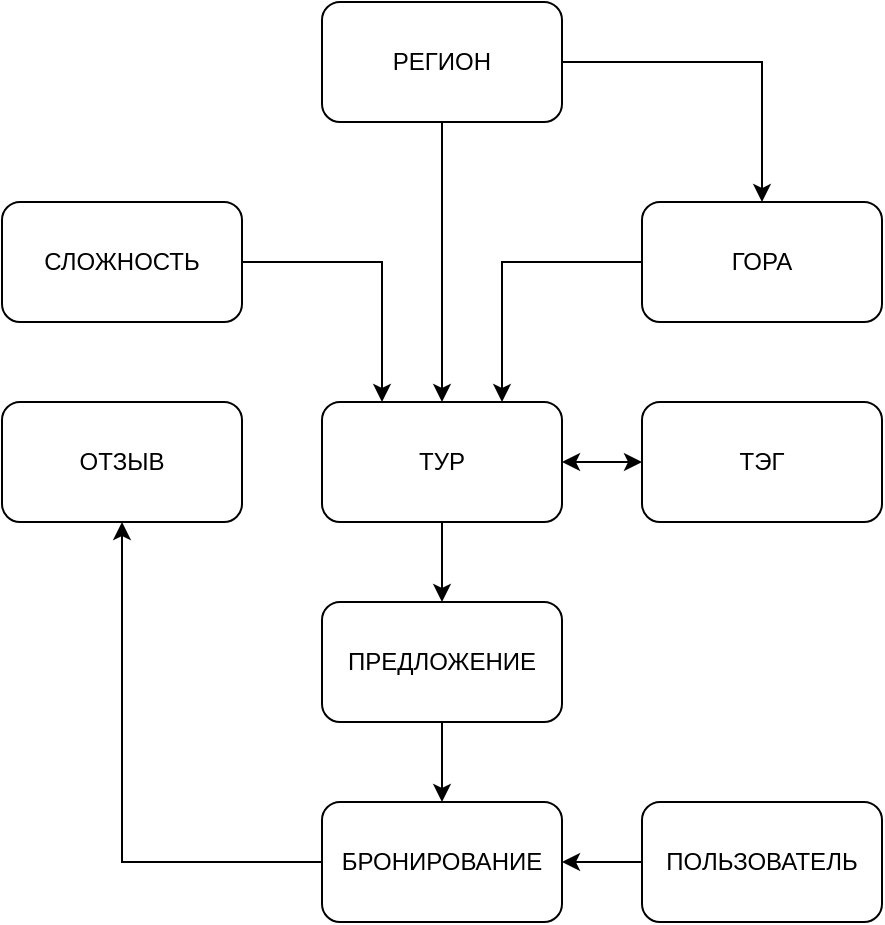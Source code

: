 <mxfile pages="2" scale="1" border="10">
    <diagram id="dadOedTbFq0lM78iQjFx" name="concept-model">
        <mxGraphModel dx="817" dy="595" grid="1" gridSize="10" guides="1" tooltips="1" connect="1" arrows="1" fold="1" page="1" pageScale="1" pageWidth="827" pageHeight="1169" background="#ffffff" math="0" shadow="0">
            <root>
                <mxCell id="0"/>
                <mxCell id="1" parent="0"/>
                <mxCell id="cEJtKcfVc4VnsCkhs9IN-14" style="edgeStyle=orthogonalEdgeStyle;rounded=0;orthogonalLoop=1;jettySize=auto;html=1;exitX=0;exitY=0.5;exitDx=0;exitDy=0;entryX=0.75;entryY=0;entryDx=0;entryDy=0;startArrow=none;startFill=0;" parent="1" source="cEJtKcfVc4VnsCkhs9IN-1" target="cEJtKcfVc4VnsCkhs9IN-6" edge="1">
                    <mxGeometry relative="1" as="geometry"/>
                </mxCell>
                <mxCell id="cEJtKcfVc4VnsCkhs9IN-1" value="ГОРА" style="rounded=1;whiteSpace=wrap;html=1;" parent="1" vertex="1">
                    <mxGeometry x="320" y="100" width="120" height="60" as="geometry"/>
                </mxCell>
                <mxCell id="cEJtKcfVc4VnsCkhs9IN-22" style="edgeStyle=orthogonalEdgeStyle;rounded=0;orthogonalLoop=1;jettySize=auto;html=1;exitX=0;exitY=0.5;exitDx=0;exitDy=0;entryX=0.5;entryY=1;entryDx=0;entryDy=0;startArrow=none;startFill=0;" parent="1" source="cEJtKcfVc4VnsCkhs9IN-9" target="cEJtKcfVc4VnsCkhs9IN-7" edge="1">
                    <mxGeometry relative="1" as="geometry"/>
                </mxCell>
                <mxCell id="VPXc2_UPhBcGTLR8rn69-4" style="edgeStyle=orthogonalEdgeStyle;rounded=0;html=1;exitX=0;exitY=0.5;exitDx=0;exitDy=0;entryX=1;entryY=0.5;entryDx=0;entryDy=0;strokeColor=default;" edge="1" parent="1" source="cEJtKcfVc4VnsCkhs9IN-2" target="cEJtKcfVc4VnsCkhs9IN-9">
                    <mxGeometry relative="1" as="geometry"/>
                </mxCell>
                <mxCell id="cEJtKcfVc4VnsCkhs9IN-2" value="ПОЛЬЗОВАТЕЛЬ" style="rounded=1;whiteSpace=wrap;html=1;" parent="1" vertex="1">
                    <mxGeometry x="320" y="400" width="120" height="60" as="geometry"/>
                </mxCell>
                <mxCell id="cEJtKcfVc4VnsCkhs9IN-16" style="edgeStyle=orthogonalEdgeStyle;rounded=0;orthogonalLoop=1;jettySize=auto;html=1;exitX=0;exitY=0.5;exitDx=0;exitDy=0;entryX=1;entryY=0.5;entryDx=0;entryDy=0;startArrow=classic;startFill=1;" parent="1" source="cEJtKcfVc4VnsCkhs9IN-4" target="cEJtKcfVc4VnsCkhs9IN-6" edge="1">
                    <mxGeometry relative="1" as="geometry"/>
                </mxCell>
                <mxCell id="cEJtKcfVc4VnsCkhs9IN-4" value="ТЭГ" style="rounded=1;whiteSpace=wrap;html=1;" parent="1" vertex="1">
                    <mxGeometry x="320" y="200" width="120" height="60" as="geometry"/>
                </mxCell>
                <mxCell id="cEJtKcfVc4VnsCkhs9IN-19" style="edgeStyle=orthogonalEdgeStyle;rounded=0;orthogonalLoop=1;jettySize=auto;html=1;exitX=1;exitY=0.5;exitDx=0;exitDy=0;entryX=0.25;entryY=0;entryDx=0;entryDy=0;startArrow=none;startFill=0;" parent="1" source="cEJtKcfVc4VnsCkhs9IN-5" target="cEJtKcfVc4VnsCkhs9IN-6" edge="1">
                    <mxGeometry relative="1" as="geometry"/>
                </mxCell>
                <mxCell id="cEJtKcfVc4VnsCkhs9IN-5" value="СЛОЖНОСТЬ" style="rounded=1;whiteSpace=wrap;html=1;" parent="1" vertex="1">
                    <mxGeometry y="100" width="120" height="60" as="geometry"/>
                </mxCell>
                <mxCell id="cEJtKcfVc4VnsCkhs9IN-6" value="ТУР" style="rounded=1;whiteSpace=wrap;html=1;" parent="1" vertex="1">
                    <mxGeometry x="160" y="200" width="120" height="60" as="geometry"/>
                </mxCell>
                <mxCell id="cEJtKcfVc4VnsCkhs9IN-7" value="ОТЗЫВ" style="rounded=1;whiteSpace=wrap;html=1;" parent="1" vertex="1">
                    <mxGeometry y="200" width="120" height="60" as="geometry"/>
                </mxCell>
                <mxCell id="cEJtKcfVc4VnsCkhs9IN-20" style="edgeStyle=orthogonalEdgeStyle;rounded=0;orthogonalLoop=1;jettySize=auto;html=1;exitX=0.5;exitY=0;exitDx=0;exitDy=0;entryX=0.5;entryY=1;entryDx=0;entryDy=0;startArrow=classic;startFill=1;endArrow=none;endFill=0;" parent="1" source="pKHp5c_XN5pBLhe2dibu-1" target="cEJtKcfVc4VnsCkhs9IN-6" edge="1">
                    <mxGeometry relative="1" as="geometry"/>
                </mxCell>
                <mxCell id="cEJtKcfVc4VnsCkhs9IN-9" value="БРОНИРОВАНИЕ" style="rounded=1;whiteSpace=wrap;html=1;" parent="1" vertex="1">
                    <mxGeometry x="160" y="400" width="120" height="60" as="geometry"/>
                </mxCell>
                <mxCell id="Bdv3iHwwd-AnzaTc91V5-2" style="edgeStyle=orthogonalEdgeStyle;rounded=0;html=1;exitX=0.5;exitY=1;exitDx=0;exitDy=0;entryX=0.5;entryY=0;entryDx=0;entryDy=0;strokeColor=#000000;elbow=vertical;" parent="1" source="pKHp5c_XN5pBLhe2dibu-1" target="cEJtKcfVc4VnsCkhs9IN-9" edge="1">
                    <mxGeometry relative="1" as="geometry"/>
                </mxCell>
                <mxCell id="pKHp5c_XN5pBLhe2dibu-1" value="ПРЕДЛОЖЕНИЕ" style="rounded=1;whiteSpace=wrap;html=1;" parent="1" vertex="1">
                    <mxGeometry x="160" y="300" width="120" height="60" as="geometry"/>
                </mxCell>
                <mxCell id="VPXc2_UPhBcGTLR8rn69-6" style="edgeStyle=orthogonalEdgeStyle;rounded=0;html=1;exitX=1;exitY=0.5;exitDx=0;exitDy=0;entryX=0.5;entryY=0;entryDx=0;entryDy=0;strokeColor=default;" edge="1" parent="1" source="VPXc2_UPhBcGTLR8rn69-1" target="cEJtKcfVc4VnsCkhs9IN-1">
                    <mxGeometry relative="1" as="geometry"/>
                </mxCell>
                <mxCell id="VPXc2_UPhBcGTLR8rn69-7" style="edgeStyle=orthogonalEdgeStyle;rounded=0;html=1;exitX=0.5;exitY=1;exitDx=0;exitDy=0;entryX=0.5;entryY=0;entryDx=0;entryDy=0;strokeColor=default;" edge="1" parent="1" source="VPXc2_UPhBcGTLR8rn69-1" target="cEJtKcfVc4VnsCkhs9IN-6">
                    <mxGeometry relative="1" as="geometry"/>
                </mxCell>
                <mxCell id="VPXc2_UPhBcGTLR8rn69-1" value="РЕГИОН" style="rounded=1;whiteSpace=wrap;html=1;" vertex="1" parent="1">
                    <mxGeometry x="160" width="120" height="60" as="geometry"/>
                </mxCell>
            </root>
        </mxGraphModel>
    </diagram>
    <diagram id="P1ExRV4J2XuqFDOCSL13" name="logic-model">
        <mxGraphModel dx="817" dy="595" grid="1" gridSize="10" guides="1" tooltips="1" connect="1" arrows="1" fold="1" page="1" pageScale="1" pageWidth="827" pageHeight="1169" background="#ffffff" math="0" shadow="0">
            <root>
                <mxCell id="0"/>
                <mxCell id="1" parent="0"/>
                <mxCell id="tbdWHVoQvG-Oq0Em6Cjs-1" value="user" style="swimlane;fontStyle=0;childLayout=stackLayout;horizontal=1;startSize=30;horizontalStack=0;resizeParent=1;resizeParentMax=0;resizeLast=0;collapsible=1;marginBottom=0;rounded=0;" parent="1" vertex="1">
                    <mxGeometry x="360" y="200" width="140" height="210" as="geometry"/>
                </mxCell>
                <mxCell id="tbdWHVoQvG-Oq0Em6Cjs-2" value="id" style="text;strokeColor=none;fillColor=none;align=left;verticalAlign=middle;spacingLeft=4;spacingRight=4;overflow=hidden;points=[[0,0.5],[1,0.5]];portConstraint=eastwest;rotatable=0;rounded=0;" parent="tbdWHVoQvG-Oq0Em6Cjs-1" vertex="1">
                    <mxGeometry y="30" width="140" height="30" as="geometry"/>
                </mxCell>
                <mxCell id="tbdWHVoQvG-Oq0Em6Cjs-3" value="login" style="text;strokeColor=none;fillColor=none;align=left;verticalAlign=middle;spacingLeft=4;spacingRight=4;overflow=hidden;points=[[0,0.5],[1,0.5]];portConstraint=eastwest;rotatable=0;rounded=0;" parent="tbdWHVoQvG-Oq0Em6Cjs-1" vertex="1">
                    <mxGeometry y="60" width="140" height="30" as="geometry"/>
                </mxCell>
                <mxCell id="tbdWHVoQvG-Oq0Em6Cjs-4" value="password" style="text;strokeColor=none;fillColor=none;align=left;verticalAlign=middle;spacingLeft=4;spacingRight=4;overflow=hidden;points=[[0,0.5],[1,0.5]];portConstraint=eastwest;rotatable=0;rounded=0;" parent="tbdWHVoQvG-Oq0Em6Cjs-1" vertex="1">
                    <mxGeometry y="90" width="140" height="30" as="geometry"/>
                </mxCell>
                <mxCell id="tbdWHVoQvG-Oq0Em6Cjs-5" value="full_name" style="text;strokeColor=none;fillColor=none;align=left;verticalAlign=middle;spacingLeft=4;spacingRight=4;overflow=hidden;points=[[0,0.5],[1,0.5]];portConstraint=eastwest;rotatable=0;rounded=0;" parent="tbdWHVoQvG-Oq0Em6Cjs-1" vertex="1">
                    <mxGeometry y="120" width="140" height="30" as="geometry"/>
                </mxCell>
                <mxCell id="EQBWsieTLzW3C-MmKGB2-8" value="phone" style="text;strokeColor=none;fillColor=none;align=left;verticalAlign=middle;spacingLeft=4;spacingRight=4;overflow=hidden;points=[[0,0.5],[1,0.5]];portConstraint=eastwest;rotatable=0;rounded=0;" parent="tbdWHVoQvG-Oq0Em6Cjs-1" vertex="1">
                    <mxGeometry y="150" width="140" height="30" as="geometry"/>
                </mxCell>
                <mxCell id="2hii-CeqN-JNMRfknPXr-1" value="role" style="text;strokeColor=none;fillColor=none;align=left;verticalAlign=middle;spacingLeft=4;spacingRight=4;overflow=hidden;points=[[0,0.5],[1,0.5]];portConstraint=eastwest;rotatable=0;rounded=0;" parent="tbdWHVoQvG-Oq0Em6Cjs-1" vertex="1">
                    <mxGeometry y="180" width="140" height="30" as="geometry"/>
                </mxCell>
                <mxCell id="tbdWHVoQvG-Oq0Em6Cjs-14" value="mountain" style="swimlane;fontStyle=0;childLayout=stackLayout;horizontal=1;startSize=30;horizontalStack=0;resizeParent=1;resizeParentMax=0;resizeLast=0;collapsible=1;marginBottom=0;rounded=0;" parent="1" vertex="1">
                    <mxGeometry y="460" width="140" height="150" as="geometry"/>
                </mxCell>
                <mxCell id="tbdWHVoQvG-Oq0Em6Cjs-15" value="id" style="text;strokeColor=none;fillColor=none;align=left;verticalAlign=middle;spacingLeft=4;spacingRight=4;overflow=hidden;points=[[0,0.5],[1,0.5]];portConstraint=eastwest;rotatable=0;rounded=0;" parent="tbdWHVoQvG-Oq0Em6Cjs-14" vertex="1">
                    <mxGeometry y="30" width="140" height="30" as="geometry"/>
                </mxCell>
                <mxCell id="tbdWHVoQvG-Oq0Em6Cjs-17" value="region_id" style="text;strokeColor=none;fillColor=none;align=left;verticalAlign=middle;spacingLeft=4;spacingRight=4;overflow=hidden;points=[[0,0.5],[1,0.5]];portConstraint=eastwest;rotatable=0;rounded=0;" parent="tbdWHVoQvG-Oq0Em6Cjs-14" vertex="1">
                    <mxGeometry y="60" width="140" height="30" as="geometry"/>
                </mxCell>
                <mxCell id="tbdWHVoQvG-Oq0Em6Cjs-16" value="name" style="text;strokeColor=none;fillColor=none;align=left;verticalAlign=middle;spacingLeft=4;spacingRight=4;overflow=hidden;points=[[0,0.5],[1,0.5]];portConstraint=eastwest;rotatable=0;rounded=0;" parent="tbdWHVoQvG-Oq0Em6Cjs-14" vertex="1">
                    <mxGeometry y="90" width="140" height="30" as="geometry"/>
                </mxCell>
                <mxCell id="tbdWHVoQvG-Oq0Em6Cjs-18" value="height" style="text;strokeColor=none;fillColor=none;align=left;verticalAlign=middle;spacingLeft=4;spacingRight=4;overflow=hidden;points=[[0,0.5],[1,0.5]];portConstraint=eastwest;rotatable=0;rounded=0;" parent="tbdWHVoQvG-Oq0Em6Cjs-14" vertex="1">
                    <mxGeometry y="120" width="140" height="30" as="geometry"/>
                </mxCell>
                <mxCell id="tbdWHVoQvG-Oq0Em6Cjs-19" value="difficulty" style="swimlane;fontStyle=0;childLayout=stackLayout;horizontal=1;startSize=30;horizontalStack=0;resizeParent=1;resizeParentMax=0;resizeLast=0;collapsible=1;marginBottom=0;rounded=0;" parent="1" vertex="1">
                    <mxGeometry y="310" width="140" height="120" as="geometry"/>
                </mxCell>
                <mxCell id="tbdWHVoQvG-Oq0Em6Cjs-20" value="id" style="text;strokeColor=none;fillColor=none;align=left;verticalAlign=middle;spacingLeft=4;spacingRight=4;overflow=hidden;points=[[0,0.5],[1,0.5]];portConstraint=eastwest;rotatable=0;rounded=0;" parent="tbdWHVoQvG-Oq0Em6Cjs-19" vertex="1">
                    <mxGeometry y="30" width="140" height="30" as="geometry"/>
                </mxCell>
                <mxCell id="tbdWHVoQvG-Oq0Em6Cjs-23" value="name" style="text;strokeColor=none;fillColor=none;align=left;verticalAlign=middle;spacingLeft=4;spacingRight=4;overflow=hidden;points=[[0,0.5],[1,0.5]];portConstraint=eastwest;rotatable=0;rounded=0;" parent="tbdWHVoQvG-Oq0Em6Cjs-19" vertex="1">
                    <mxGeometry y="60" width="140" height="30" as="geometry"/>
                </mxCell>
                <mxCell id="tbdWHVoQvG-Oq0Em6Cjs-21" value="rating" style="text;strokeColor=none;fillColor=none;align=left;verticalAlign=middle;spacingLeft=4;spacingRight=4;overflow=hidden;points=[[0,0.5],[1,0.5]];portConstraint=eastwest;rotatable=0;rounded=0;" parent="tbdWHVoQvG-Oq0Em6Cjs-19" vertex="1">
                    <mxGeometry y="90" width="140" height="30" as="geometry"/>
                </mxCell>
                <mxCell id="tbdWHVoQvG-Oq0Em6Cjs-24" value="tag" style="swimlane;fontStyle=0;childLayout=stackLayout;horizontal=1;startSize=30;horizontalStack=0;resizeParent=1;resizeParentMax=0;resizeLast=0;collapsible=1;marginBottom=0;rounded=0;" parent="1" vertex="1">
                    <mxGeometry width="140" height="90" as="geometry"/>
                </mxCell>
                <mxCell id="tbdWHVoQvG-Oq0Em6Cjs-25" value="id" style="text;strokeColor=none;fillColor=none;align=left;verticalAlign=middle;spacingLeft=4;spacingRight=4;overflow=hidden;points=[[0,0.5],[1,0.5]];portConstraint=eastwest;rotatable=0;rounded=0;" parent="tbdWHVoQvG-Oq0Em6Cjs-24" vertex="1">
                    <mxGeometry y="30" width="140" height="30" as="geometry"/>
                </mxCell>
                <mxCell id="tbdWHVoQvG-Oq0Em6Cjs-26" value="name" style="text;strokeColor=none;fillColor=none;align=left;verticalAlign=middle;spacingLeft=4;spacingRight=4;overflow=hidden;points=[[0,0.5],[1,0.5]];portConstraint=eastwest;rotatable=0;rounded=0;" parent="tbdWHVoQvG-Oq0Em6Cjs-24" vertex="1">
                    <mxGeometry y="60" width="140" height="30" as="geometry"/>
                </mxCell>
                <mxCell id="tbdWHVoQvG-Oq0Em6Cjs-28" value="tour" style="swimlane;fontStyle=0;childLayout=stackLayout;horizontal=1;startSize=30;horizontalStack=0;resizeParent=1;resizeParentMax=0;resizeLast=0;collapsible=1;marginBottom=0;rounded=0;" parent="1" vertex="1">
                    <mxGeometry x="180" y="280" width="140" height="210" as="geometry"/>
                </mxCell>
                <mxCell id="tbdWHVoQvG-Oq0Em6Cjs-29" value="id" style="text;strokeColor=none;fillColor=none;align=left;verticalAlign=middle;spacingLeft=4;spacingRight=4;overflow=hidden;points=[[0,0.5],[1,0.5]];portConstraint=eastwest;rotatable=0;rounded=0;" parent="tbdWHVoQvG-Oq0Em6Cjs-28" vertex="1">
                    <mxGeometry y="30" width="140" height="30" as="geometry"/>
                </mxCell>
                <mxCell id="tbdWHVoQvG-Oq0Em6Cjs-33" value="difficulty_id" style="text;strokeColor=none;fillColor=none;align=left;verticalAlign=middle;spacingLeft=4;spacingRight=4;overflow=hidden;points=[[0,0.5],[1,0.5]];portConstraint=eastwest;rotatable=0;rounded=0;" parent="tbdWHVoQvG-Oq0Em6Cjs-28" vertex="1">
                    <mxGeometry y="60" width="140" height="30" as="geometry"/>
                </mxCell>
                <mxCell id="tbdWHVoQvG-Oq0Em6Cjs-32" value="mountain_id" style="text;strokeColor=none;fillColor=none;align=left;verticalAlign=middle;spacingLeft=4;spacingRight=4;overflow=hidden;points=[[0,0.5],[1,0.5]];portConstraint=eastwest;rotatable=0;rounded=0;" parent="tbdWHVoQvG-Oq0Em6Cjs-28" vertex="1">
                    <mxGeometry y="90" width="140" height="30" as="geometry"/>
                </mxCell>
                <mxCell id="tbdWHVoQvG-Oq0Em6Cjs-31" value="starting_point_id" style="text;strokeColor=none;fillColor=none;align=left;verticalAlign=middle;spacingLeft=4;spacingRight=4;overflow=hidden;points=[[0,0.5],[1,0.5]];portConstraint=eastwest;rotatable=0;rounded=0;" parent="tbdWHVoQvG-Oq0Em6Cjs-28" vertex="1">
                    <mxGeometry y="120" width="140" height="30" as="geometry"/>
                </mxCell>
                <mxCell id="tbdWHVoQvG-Oq0Em6Cjs-30" value="name" style="text;strokeColor=none;fillColor=none;align=left;verticalAlign=middle;spacingLeft=4;spacingRight=4;overflow=hidden;points=[[0,0.5],[1,0.5]];portConstraint=eastwest;rotatable=0;rounded=0;" parent="tbdWHVoQvG-Oq0Em6Cjs-28" vertex="1">
                    <mxGeometry y="150" width="140" height="30" as="geometry"/>
                </mxCell>
                <mxCell id="tbdWHVoQvG-Oq0Em6Cjs-35" value="description" style="text;strokeColor=none;fillColor=none;align=left;verticalAlign=middle;spacingLeft=4;spacingRight=4;overflow=hidden;points=[[0,0.5],[1,0.5]];portConstraint=eastwest;rotatable=0;rounded=0;" parent="tbdWHVoQvG-Oq0Em6Cjs-28" vertex="1">
                    <mxGeometry y="180" width="140" height="30" as="geometry"/>
                </mxCell>
                <mxCell id="tbdWHVoQvG-Oq0Em6Cjs-40" value="reservation" style="swimlane;fontStyle=0;childLayout=stackLayout;horizontal=1;startSize=30;horizontalStack=0;resizeParent=1;resizeParentMax=0;resizeLast=0;collapsible=1;marginBottom=0;rounded=0;" parent="1" vertex="1">
                    <mxGeometry x="360" width="140" height="180" as="geometry"/>
                </mxCell>
                <mxCell id="tbdWHVoQvG-Oq0Em6Cjs-41" value="id" style="text;strokeColor=none;fillColor=none;align=left;verticalAlign=middle;spacingLeft=4;spacingRight=4;overflow=hidden;points=[[0,0.5],[1,0.5]];portConstraint=eastwest;rotatable=0;rounded=0;" parent="tbdWHVoQvG-Oq0Em6Cjs-40" vertex="1">
                    <mxGeometry y="30" width="140" height="30" as="geometry"/>
                </mxCell>
                <mxCell id="tbdWHVoQvG-Oq0Em6Cjs-42" value="offer_id" style="text;strokeColor=none;fillColor=none;align=left;verticalAlign=middle;spacingLeft=4;spacingRight=4;overflow=hidden;points=[[0,0.5],[1,0.5]];portConstraint=eastwest;rotatable=0;rounded=0;" parent="tbdWHVoQvG-Oq0Em6Cjs-40" vertex="1">
                    <mxGeometry y="60" width="140" height="30" as="geometry"/>
                </mxCell>
                <mxCell id="tbdWHVoQvG-Oq0Em6Cjs-44" value="user_id" style="text;strokeColor=none;fillColor=none;align=left;verticalAlign=middle;spacingLeft=4;spacingRight=4;overflow=hidden;points=[[0,0.5],[1,0.5]];portConstraint=eastwest;rotatable=0;rounded=0;" parent="tbdWHVoQvG-Oq0Em6Cjs-40" vertex="1">
                    <mxGeometry y="90" width="140" height="30" as="geometry"/>
                </mxCell>
                <mxCell id="tbdWHVoQvG-Oq0Em6Cjs-43" value="reservations" style="text;strokeColor=none;fillColor=none;align=left;verticalAlign=middle;spacingLeft=4;spacingRight=4;overflow=hidden;points=[[0,0.5],[1,0.5]];portConstraint=eastwest;rotatable=0;rounded=0;" parent="tbdWHVoQvG-Oq0Em6Cjs-40" vertex="1">
                    <mxGeometry y="120" width="140" height="30" as="geometry"/>
                </mxCell>
                <mxCell id="SJiMZoRfc4JG-Pprcu0o-1" value="status" style="text;strokeColor=none;fillColor=none;align=left;verticalAlign=middle;spacingLeft=4;spacingRight=4;overflow=hidden;points=[[0,0.5],[1,0.5]];portConstraint=eastwest;rotatable=0;rounded=0;" parent="tbdWHVoQvG-Oq0Em6Cjs-40" vertex="1">
                    <mxGeometry y="150" width="140" height="30" as="geometry"/>
                </mxCell>
                <mxCell id="z5rdMdF9UMucl4-FeS4Y-3" value="review" style="swimlane;fontStyle=0;childLayout=stackLayout;horizontal=1;startSize=30;horizontalStack=0;resizeParent=1;resizeParentMax=0;resizeLast=0;collapsible=1;marginBottom=0;rounded=0;" parent="1" vertex="1">
                    <mxGeometry x="360" y="430" width="140" height="180" as="geometry"/>
                </mxCell>
                <mxCell id="z5rdMdF9UMucl4-FeS4Y-4" value="id" style="text;strokeColor=none;fillColor=none;align=left;verticalAlign=middle;spacingLeft=4;spacingRight=4;overflow=hidden;points=[[0,0.5],[1,0.5]];portConstraint=eastwest;rotatable=0;rounded=0;" parent="z5rdMdF9UMucl4-FeS4Y-3" vertex="1">
                    <mxGeometry y="30" width="140" height="30" as="geometry"/>
                </mxCell>
                <mxCell id="z5rdMdF9UMucl4-FeS4Y-5" value="reservation_id" style="text;strokeColor=none;fillColor=none;align=left;verticalAlign=middle;spacingLeft=4;spacingRight=4;overflow=hidden;points=[[0,0.5],[1,0.5]];portConstraint=eastwest;rotatable=0;rounded=0;" parent="z5rdMdF9UMucl4-FeS4Y-3" vertex="1">
                    <mxGeometry y="60" width="140" height="30" as="geometry"/>
                </mxCell>
                <mxCell id="z5rdMdF9UMucl4-FeS4Y-8" value="rating" style="text;strokeColor=none;fillColor=none;align=left;verticalAlign=middle;spacingLeft=4;spacingRight=4;overflow=hidden;points=[[0,0.5],[1,0.5]];portConstraint=eastwest;rotatable=0;rounded=0;" parent="z5rdMdF9UMucl4-FeS4Y-3" vertex="1">
                    <mxGeometry y="90" width="140" height="30" as="geometry"/>
                </mxCell>
                <mxCell id="z5rdMdF9UMucl4-FeS4Y-7" value="comment" style="text;strokeColor=none;fillColor=none;align=left;verticalAlign=middle;spacingLeft=4;spacingRight=4;overflow=hidden;points=[[0,0.5],[1,0.5]];portConstraint=eastwest;rotatable=0;rounded=0;" parent="z5rdMdF9UMucl4-FeS4Y-3" vertex="1">
                    <mxGeometry y="120" width="140" height="30" as="geometry"/>
                </mxCell>
                <mxCell id="SJiMZoRfc4JG-Pprcu0o-2" value="created_at" style="text;strokeColor=none;fillColor=none;align=left;verticalAlign=middle;spacingLeft=4;spacingRight=4;overflow=hidden;points=[[0,0.5],[1,0.5]];portConstraint=eastwest;rotatable=0;rounded=0;" parent="z5rdMdF9UMucl4-FeS4Y-3" vertex="1">
                    <mxGeometry y="150" width="140" height="30" as="geometry"/>
                </mxCell>
                <mxCell id="4E5XptxeIW62rDv6uc92-1" value="tour_tag" style="swimlane;fontStyle=0;childLayout=stackLayout;horizontal=1;startSize=30;horizontalStack=0;resizeParent=1;resizeParentMax=0;resizeLast=0;collapsible=1;marginBottom=0;rounded=0;" parent="1" vertex="1">
                    <mxGeometry y="130" width="140" height="120" as="geometry"/>
                </mxCell>
                <mxCell id="4E5XptxeIW62rDv6uc92-2" value="id" style="text;strokeColor=none;fillColor=none;align=left;verticalAlign=middle;spacingLeft=4;spacingRight=4;overflow=hidden;points=[[0,0.5],[1,0.5]];portConstraint=eastwest;rotatable=0;rounded=0;" parent="4E5XptxeIW62rDv6uc92-1" vertex="1">
                    <mxGeometry y="30" width="140" height="30" as="geometry"/>
                </mxCell>
                <mxCell id="4E5XptxeIW62rDv6uc92-4" value="tag_id" style="text;strokeColor=none;fillColor=none;align=left;verticalAlign=middle;spacingLeft=4;spacingRight=4;overflow=hidden;points=[[0,0.5],[1,0.5]];portConstraint=eastwest;rotatable=0;rounded=0;" parent="4E5XptxeIW62rDv6uc92-1" vertex="1">
                    <mxGeometry y="60" width="140" height="30" as="geometry"/>
                </mxCell>
                <mxCell id="4E5XptxeIW62rDv6uc92-3" value="tour_id" style="text;strokeColor=none;fillColor=none;align=left;verticalAlign=middle;spacingLeft=4;spacingRight=4;overflow=hidden;points=[[0,0.5],[1,0.5]];portConstraint=eastwest;rotatable=0;rounded=0;" parent="4E5XptxeIW62rDv6uc92-1" vertex="1">
                    <mxGeometry y="90" width="140" height="30" as="geometry"/>
                </mxCell>
                <mxCell id="ow-feEnb0Xjuhc3goVqC-1" style="html=1;exitX=1;exitY=0.5;exitDx=0;exitDy=0;entryX=0;entryY=0.5;entryDx=0;entryDy=0;elbow=vertical;rounded=0;edgeStyle=orthogonalEdgeStyle;" parent="1" source="tbdWHVoQvG-Oq0Em6Cjs-20" target="tbdWHVoQvG-Oq0Em6Cjs-33" edge="1">
                    <mxGeometry relative="1" as="geometry"/>
                </mxCell>
                <mxCell id="ow-feEnb0Xjuhc3goVqC-8" style="edgeStyle=orthogonalEdgeStyle;rounded=0;html=1;exitX=1;exitY=0.5;exitDx=0;exitDy=0;entryX=1;entryY=0.5;entryDx=0;entryDy=0;elbow=vertical;" parent="1" source="tbdWHVoQvG-Oq0Em6Cjs-2" target="tbdWHVoQvG-Oq0Em6Cjs-44" edge="1">
                    <mxGeometry relative="1" as="geometry">
                        <Array as="points">
                            <mxPoint x="520" y="245"/>
                            <mxPoint x="520" y="105"/>
                        </Array>
                    </mxGeometry>
                </mxCell>
                <mxCell id="yjMro8OrNzD7zltZo3yg-3" value="offer" style="swimlane;fontStyle=0;childLayout=stackLayout;horizontal=1;startSize=30;horizontalStack=0;resizeParent=1;resizeParentMax=0;resizeLast=0;collapsible=1;marginBottom=0;rounded=0;" parent="1" vertex="1">
                    <mxGeometry x="180" y="30" width="140" height="210" as="geometry"/>
                </mxCell>
                <mxCell id="yjMro8OrNzD7zltZo3yg-4" value="id" style="text;strokeColor=none;fillColor=none;align=left;verticalAlign=middle;spacingLeft=4;spacingRight=4;overflow=hidden;points=[[0,0.5],[1,0.5]];portConstraint=eastwest;rotatable=0;rounded=0;" parent="yjMro8OrNzD7zltZo3yg-3" vertex="1">
                    <mxGeometry y="30" width="140" height="30" as="geometry"/>
                </mxCell>
                <mxCell id="yjMro8OrNzD7zltZo3yg-7" value="tour_id" style="text;strokeColor=none;fillColor=none;align=left;verticalAlign=middle;spacingLeft=4;spacingRight=4;overflow=hidden;points=[[0,0.5],[1,0.5]];portConstraint=eastwest;rotatable=0;rounded=0;" parent="yjMro8OrNzD7zltZo3yg-3" vertex="1">
                    <mxGeometry y="60" width="140" height="30" as="geometry"/>
                </mxCell>
                <mxCell id="z5rdMdF9UMucl4-FeS4Y-2" value="ending_at" style="text;strokeColor=none;fillColor=none;align=left;verticalAlign=middle;spacingLeft=4;spacingRight=4;overflow=hidden;points=[[0,0.5],[1,0.5]];portConstraint=eastwest;rotatable=0;rounded=0;" parent="yjMro8OrNzD7zltZo3yg-3" vertex="1">
                    <mxGeometry y="90" width="140" height="30" as="geometry"/>
                </mxCell>
                <mxCell id="z5rdMdF9UMucl4-FeS4Y-1" value="starting_at" style="text;strokeColor=none;fillColor=none;align=left;verticalAlign=middle;spacingLeft=4;spacingRight=4;overflow=hidden;points=[[0,0.5],[1,0.5]];portConstraint=eastwest;rotatable=0;rounded=0;" parent="yjMro8OrNzD7zltZo3yg-3" vertex="1">
                    <mxGeometry y="120" width="140" height="30" as="geometry"/>
                </mxCell>
                <mxCell id="tbdWHVoQvG-Oq0Em6Cjs-38" value="max_reservations" style="text;strokeColor=none;fillColor=none;align=left;verticalAlign=middle;spacingLeft=4;spacingRight=4;overflow=hidden;points=[[0,0.5],[1,0.5]];portConstraint=eastwest;rotatable=0;rounded=0;" parent="yjMro8OrNzD7zltZo3yg-3" vertex="1">
                    <mxGeometry y="150" width="140" height="30" as="geometry"/>
                </mxCell>
                <mxCell id="tbdWHVoQvG-Oq0Em6Cjs-36" value="price" style="text;strokeColor=none;fillColor=none;align=left;verticalAlign=middle;spacingLeft=4;spacingRight=4;overflow=hidden;points=[[0,0.5],[1,0.5]];portConstraint=eastwest;rotatable=0;rounded=0;" parent="yjMro8OrNzD7zltZo3yg-3" vertex="1">
                    <mxGeometry y="180" width="140" height="30" as="geometry"/>
                </mxCell>
                <mxCell id="yjMro8OrNzD7zltZo3yg-10" style="edgeStyle=orthogonalEdgeStyle;rounded=0;html=1;exitX=1;exitY=0.5;exitDx=0;exitDy=0;entryX=1;entryY=0.5;entryDx=0;entryDy=0;elbow=vertical;" parent="1" source="tbdWHVoQvG-Oq0Em6Cjs-25" target="4E5XptxeIW62rDv6uc92-4" edge="1">
                    <mxGeometry relative="1" as="geometry">
                        <Array as="points">
                            <mxPoint x="160" y="45"/>
                            <mxPoint x="160" y="205"/>
                        </Array>
                    </mxGeometry>
                </mxCell>
                <mxCell id="EkQVt-u0g3KCkeC_WdN2-1" style="edgeStyle=orthogonalEdgeStyle;rounded=0;html=1;exitX=1;exitY=0.5;exitDx=0;exitDy=0;entryX=0;entryY=0.5;entryDx=0;entryDy=0;strokeColor=#000000;elbow=vertical;" parent="1" source="yjMro8OrNzD7zltZo3yg-4" target="tbdWHVoQvG-Oq0Em6Cjs-42" edge="1">
                    <mxGeometry relative="1" as="geometry"/>
                </mxCell>
                <mxCell id="EkQVt-u0g3KCkeC_WdN2-2" style="edgeStyle=orthogonalEdgeStyle;rounded=0;html=1;exitX=0;exitY=0.5;exitDx=0;exitDy=0;entryX=1;entryY=0.5;entryDx=0;entryDy=0;strokeColor=#000000;elbow=vertical;" parent="1" source="tbdWHVoQvG-Oq0Em6Cjs-29" target="4E5XptxeIW62rDv6uc92-3" edge="1">
                    <mxGeometry relative="1" as="geometry">
                        <Array as="points">
                            <mxPoint x="160" y="325"/>
                            <mxPoint x="160" y="235"/>
                        </Array>
                    </mxGeometry>
                </mxCell>
                <mxCell id="EQBWsieTLzW3C-MmKGB2-1" value="Region" style="swimlane;fontStyle=0;childLayout=stackLayout;horizontal=1;startSize=30;horizontalStack=0;resizeParent=1;resizeParentMax=0;resizeLast=0;collapsible=1;marginBottom=0;rounded=0;" parent="1" vertex="1">
                    <mxGeometry x="180" y="520" width="140" height="90" as="geometry"/>
                </mxCell>
                <mxCell id="EQBWsieTLzW3C-MmKGB2-2" value="id" style="text;strokeColor=none;fillColor=none;align=left;verticalAlign=middle;spacingLeft=4;spacingRight=4;overflow=hidden;points=[[0,0.5],[1,0.5]];portConstraint=eastwest;rotatable=0;rounded=0;" parent="EQBWsieTLzW3C-MmKGB2-1" vertex="1">
                    <mxGeometry y="30" width="140" height="30" as="geometry"/>
                </mxCell>
                <mxCell id="EQBWsieTLzW3C-MmKGB2-3" value="name" style="text;strokeColor=none;fillColor=none;align=left;verticalAlign=middle;spacingLeft=4;spacingRight=4;overflow=hidden;points=[[0,0.5],[1,0.5]];portConstraint=eastwest;rotatable=0;rounded=0;" parent="EQBWsieTLzW3C-MmKGB2-1" vertex="1">
                    <mxGeometry y="60" width="140" height="30" as="geometry"/>
                </mxCell>
                <mxCell id="EQBWsieTLzW3C-MmKGB2-9" style="edgeStyle=orthogonalEdgeStyle;html=1;exitX=1;exitY=0.5;exitDx=0;exitDy=0;entryX=0;entryY=0.5;entryDx=0;entryDy=0;rounded=0;strokeColor=default;" parent="1" source="tbdWHVoQvG-Oq0Em6Cjs-15" target="tbdWHVoQvG-Oq0Em6Cjs-32" edge="1">
                    <mxGeometry relative="1" as="geometry"/>
                </mxCell>
                <mxCell id="EmDTRcFGq7m30U_fMs0a-1" style="edgeStyle=orthogonalEdgeStyle;rounded=0;html=1;exitX=1;exitY=0.5;exitDx=0;exitDy=0;entryX=1;entryY=0.5;entryDx=0;entryDy=0;strokeColor=default;" edge="1" parent="1" source="tbdWHVoQvG-Oq0Em6Cjs-41" target="z5rdMdF9UMucl4-FeS4Y-5">
                    <mxGeometry relative="1" as="geometry">
                        <Array as="points">
                            <mxPoint x="540" y="45"/>
                            <mxPoint x="540" y="505"/>
                        </Array>
                    </mxGeometry>
                </mxCell>
                <mxCell id="EmDTRcFGq7m30U_fMs0a-2" style="edgeStyle=orthogonalEdgeStyle;rounded=0;html=1;exitX=1;exitY=0.5;exitDx=0;exitDy=0;entryX=1;entryY=0.5;entryDx=0;entryDy=0;strokeColor=default;" edge="1" parent="1" source="tbdWHVoQvG-Oq0Em6Cjs-29" target="yjMro8OrNzD7zltZo3yg-7">
                    <mxGeometry relative="1" as="geometry">
                        <Array as="points">
                            <mxPoint x="340" y="325"/>
                            <mxPoint x="340" y="105"/>
                        </Array>
                    </mxGeometry>
                </mxCell>
                <mxCell id="EmDTRcFGq7m30U_fMs0a-3" style="edgeStyle=orthogonalEdgeStyle;rounded=0;html=1;exitX=0;exitY=0.5;exitDx=0;exitDy=0;entryX=1;entryY=0.5;entryDx=0;entryDy=0;strokeColor=default;" edge="1" parent="1" source="EQBWsieTLzW3C-MmKGB2-2" target="tbdWHVoQvG-Oq0Em6Cjs-17">
                    <mxGeometry relative="1" as="geometry"/>
                </mxCell>
                <mxCell id="EmDTRcFGq7m30U_fMs0a-5" style="edgeStyle=orthogonalEdgeStyle;rounded=0;html=1;exitX=1;exitY=0.5;exitDx=0;exitDy=0;entryX=1;entryY=0.5;entryDx=0;entryDy=0;strokeColor=default;" edge="1" parent="1" source="EQBWsieTLzW3C-MmKGB2-2" target="tbdWHVoQvG-Oq0Em6Cjs-31">
                    <mxGeometry relative="1" as="geometry">
                        <Array as="points">
                            <mxPoint x="340" y="565"/>
                            <mxPoint x="340" y="415"/>
                        </Array>
                    </mxGeometry>
                </mxCell>
            </root>
        </mxGraphModel>
    </diagram>
</mxfile>